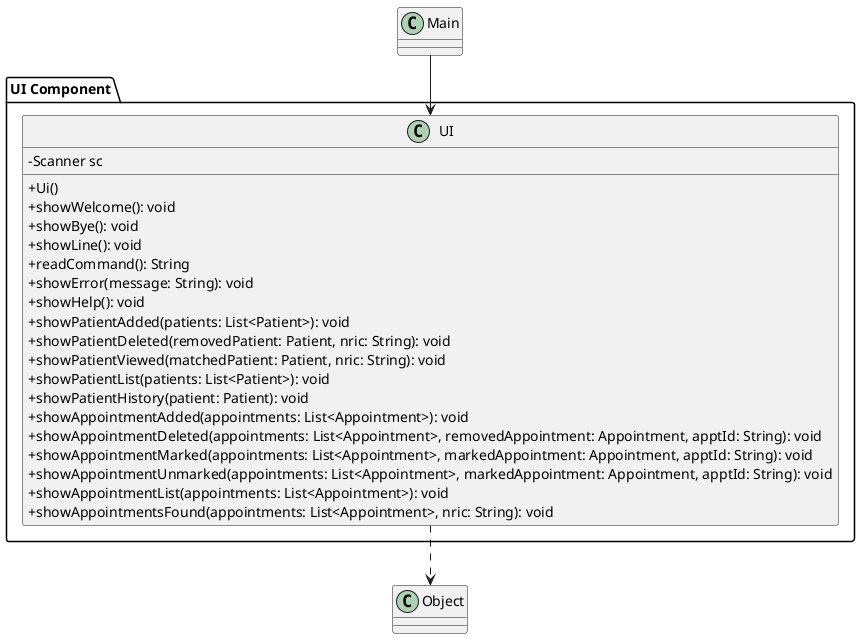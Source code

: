 @startuml
skinparam classAttributeIconSize 0

package "UI Component" {
    class UI {
        - Scanner sc
        + Ui()
        + showWelcome(): void
        + showBye(): void
        + showLine(): void
        + readCommand(): String
        + showError(message: String): void
        + showHelp(): void
        + showPatientAdded(patients: List<Patient>): void
        + showPatientDeleted(removedPatient: Patient, nric: String): void
        + showPatientViewed(matchedPatient: Patient, nric: String): void
        + showPatientList(patients: List<Patient>): void
        + showPatientHistory(patient: Patient): void
        + showAppointmentAdded(appointments: List<Appointment>): void
        + showAppointmentDeleted(appointments: List<Appointment>, removedAppointment: Appointment, apptId: String): void
        + showAppointmentMarked(appointments: List<Appointment>, markedAppointment: Appointment, apptId: String): void
        + showAppointmentUnmarked(appointments: List<Appointment>, markedAppointment: Appointment, apptId: String): void
        + showAppointmentList(appointments: List<Appointment>): void
        + showAppointmentsFound(appointments: List<Appointment>, nric: String): void
    }

}

UI ..> Object
Main --> UI
@enduml